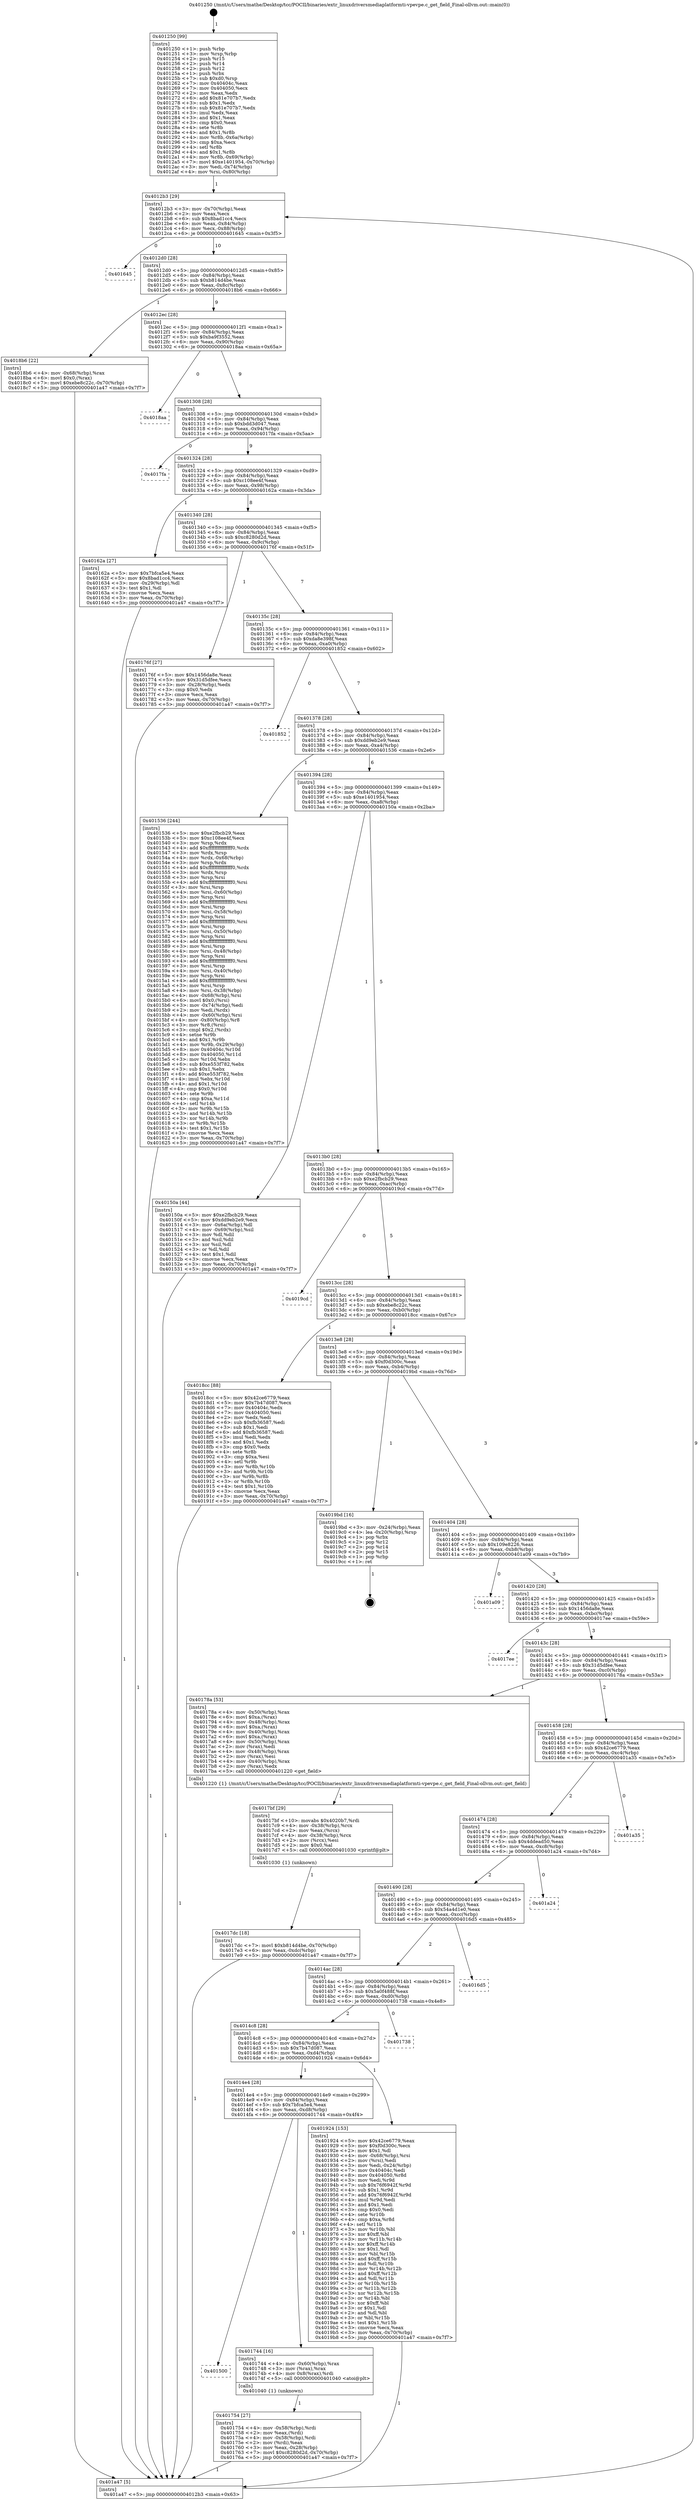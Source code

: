 digraph "0x401250" {
  label = "0x401250 (/mnt/c/Users/mathe/Desktop/tcc/POCII/binaries/extr_linuxdriversmediaplatformti-vpevpe.c_get_field_Final-ollvm.out::main(0))"
  labelloc = "t"
  node[shape=record]

  Entry [label="",width=0.3,height=0.3,shape=circle,fillcolor=black,style=filled]
  "0x4012b3" [label="{
     0x4012b3 [29]\l
     | [instrs]\l
     &nbsp;&nbsp;0x4012b3 \<+3\>: mov -0x70(%rbp),%eax\l
     &nbsp;&nbsp;0x4012b6 \<+2\>: mov %eax,%ecx\l
     &nbsp;&nbsp;0x4012b8 \<+6\>: sub $0x8bad1cc4,%ecx\l
     &nbsp;&nbsp;0x4012be \<+6\>: mov %eax,-0x84(%rbp)\l
     &nbsp;&nbsp;0x4012c4 \<+6\>: mov %ecx,-0x88(%rbp)\l
     &nbsp;&nbsp;0x4012ca \<+6\>: je 0000000000401645 \<main+0x3f5\>\l
  }"]
  "0x401645" [label="{
     0x401645\l
  }", style=dashed]
  "0x4012d0" [label="{
     0x4012d0 [28]\l
     | [instrs]\l
     &nbsp;&nbsp;0x4012d0 \<+5\>: jmp 00000000004012d5 \<main+0x85\>\l
     &nbsp;&nbsp;0x4012d5 \<+6\>: mov -0x84(%rbp),%eax\l
     &nbsp;&nbsp;0x4012db \<+5\>: sub $0xb814d4be,%eax\l
     &nbsp;&nbsp;0x4012e0 \<+6\>: mov %eax,-0x8c(%rbp)\l
     &nbsp;&nbsp;0x4012e6 \<+6\>: je 00000000004018b6 \<main+0x666\>\l
  }"]
  Exit [label="",width=0.3,height=0.3,shape=circle,fillcolor=black,style=filled,peripheries=2]
  "0x4018b6" [label="{
     0x4018b6 [22]\l
     | [instrs]\l
     &nbsp;&nbsp;0x4018b6 \<+4\>: mov -0x68(%rbp),%rax\l
     &nbsp;&nbsp;0x4018ba \<+6\>: movl $0x0,(%rax)\l
     &nbsp;&nbsp;0x4018c0 \<+7\>: movl $0xebe8c22c,-0x70(%rbp)\l
     &nbsp;&nbsp;0x4018c7 \<+5\>: jmp 0000000000401a47 \<main+0x7f7\>\l
  }"]
  "0x4012ec" [label="{
     0x4012ec [28]\l
     | [instrs]\l
     &nbsp;&nbsp;0x4012ec \<+5\>: jmp 00000000004012f1 \<main+0xa1\>\l
     &nbsp;&nbsp;0x4012f1 \<+6\>: mov -0x84(%rbp),%eax\l
     &nbsp;&nbsp;0x4012f7 \<+5\>: sub $0xba9f3552,%eax\l
     &nbsp;&nbsp;0x4012fc \<+6\>: mov %eax,-0x90(%rbp)\l
     &nbsp;&nbsp;0x401302 \<+6\>: je 00000000004018aa \<main+0x65a\>\l
  }"]
  "0x4017dc" [label="{
     0x4017dc [18]\l
     | [instrs]\l
     &nbsp;&nbsp;0x4017dc \<+7\>: movl $0xb814d4be,-0x70(%rbp)\l
     &nbsp;&nbsp;0x4017e3 \<+6\>: mov %eax,-0xdc(%rbp)\l
     &nbsp;&nbsp;0x4017e9 \<+5\>: jmp 0000000000401a47 \<main+0x7f7\>\l
  }"]
  "0x4018aa" [label="{
     0x4018aa\l
  }", style=dashed]
  "0x401308" [label="{
     0x401308 [28]\l
     | [instrs]\l
     &nbsp;&nbsp;0x401308 \<+5\>: jmp 000000000040130d \<main+0xbd\>\l
     &nbsp;&nbsp;0x40130d \<+6\>: mov -0x84(%rbp),%eax\l
     &nbsp;&nbsp;0x401313 \<+5\>: sub $0xbdd3d047,%eax\l
     &nbsp;&nbsp;0x401318 \<+6\>: mov %eax,-0x94(%rbp)\l
     &nbsp;&nbsp;0x40131e \<+6\>: je 00000000004017fa \<main+0x5aa\>\l
  }"]
  "0x4017bf" [label="{
     0x4017bf [29]\l
     | [instrs]\l
     &nbsp;&nbsp;0x4017bf \<+10\>: movabs $0x4020b7,%rdi\l
     &nbsp;&nbsp;0x4017c9 \<+4\>: mov -0x38(%rbp),%rcx\l
     &nbsp;&nbsp;0x4017cd \<+2\>: mov %eax,(%rcx)\l
     &nbsp;&nbsp;0x4017cf \<+4\>: mov -0x38(%rbp),%rcx\l
     &nbsp;&nbsp;0x4017d3 \<+2\>: mov (%rcx),%esi\l
     &nbsp;&nbsp;0x4017d5 \<+2\>: mov $0x0,%al\l
     &nbsp;&nbsp;0x4017d7 \<+5\>: call 0000000000401030 \<printf@plt\>\l
     | [calls]\l
     &nbsp;&nbsp;0x401030 \{1\} (unknown)\l
  }"]
  "0x4017fa" [label="{
     0x4017fa\l
  }", style=dashed]
  "0x401324" [label="{
     0x401324 [28]\l
     | [instrs]\l
     &nbsp;&nbsp;0x401324 \<+5\>: jmp 0000000000401329 \<main+0xd9\>\l
     &nbsp;&nbsp;0x401329 \<+6\>: mov -0x84(%rbp),%eax\l
     &nbsp;&nbsp;0x40132f \<+5\>: sub $0xc108ee4f,%eax\l
     &nbsp;&nbsp;0x401334 \<+6\>: mov %eax,-0x98(%rbp)\l
     &nbsp;&nbsp;0x40133a \<+6\>: je 000000000040162a \<main+0x3da\>\l
  }"]
  "0x401754" [label="{
     0x401754 [27]\l
     | [instrs]\l
     &nbsp;&nbsp;0x401754 \<+4\>: mov -0x58(%rbp),%rdi\l
     &nbsp;&nbsp;0x401758 \<+2\>: mov %eax,(%rdi)\l
     &nbsp;&nbsp;0x40175a \<+4\>: mov -0x58(%rbp),%rdi\l
     &nbsp;&nbsp;0x40175e \<+2\>: mov (%rdi),%eax\l
     &nbsp;&nbsp;0x401760 \<+3\>: mov %eax,-0x28(%rbp)\l
     &nbsp;&nbsp;0x401763 \<+7\>: movl $0xc8280d2d,-0x70(%rbp)\l
     &nbsp;&nbsp;0x40176a \<+5\>: jmp 0000000000401a47 \<main+0x7f7\>\l
  }"]
  "0x40162a" [label="{
     0x40162a [27]\l
     | [instrs]\l
     &nbsp;&nbsp;0x40162a \<+5\>: mov $0x7bfca5e4,%eax\l
     &nbsp;&nbsp;0x40162f \<+5\>: mov $0x8bad1cc4,%ecx\l
     &nbsp;&nbsp;0x401634 \<+3\>: mov -0x29(%rbp),%dl\l
     &nbsp;&nbsp;0x401637 \<+3\>: test $0x1,%dl\l
     &nbsp;&nbsp;0x40163a \<+3\>: cmovne %ecx,%eax\l
     &nbsp;&nbsp;0x40163d \<+3\>: mov %eax,-0x70(%rbp)\l
     &nbsp;&nbsp;0x401640 \<+5\>: jmp 0000000000401a47 \<main+0x7f7\>\l
  }"]
  "0x401340" [label="{
     0x401340 [28]\l
     | [instrs]\l
     &nbsp;&nbsp;0x401340 \<+5\>: jmp 0000000000401345 \<main+0xf5\>\l
     &nbsp;&nbsp;0x401345 \<+6\>: mov -0x84(%rbp),%eax\l
     &nbsp;&nbsp;0x40134b \<+5\>: sub $0xc8280d2d,%eax\l
     &nbsp;&nbsp;0x401350 \<+6\>: mov %eax,-0x9c(%rbp)\l
     &nbsp;&nbsp;0x401356 \<+6\>: je 000000000040176f \<main+0x51f\>\l
  }"]
  "0x401500" [label="{
     0x401500\l
  }", style=dashed]
  "0x40176f" [label="{
     0x40176f [27]\l
     | [instrs]\l
     &nbsp;&nbsp;0x40176f \<+5\>: mov $0x1456da8e,%eax\l
     &nbsp;&nbsp;0x401774 \<+5\>: mov $0x31d5dfee,%ecx\l
     &nbsp;&nbsp;0x401779 \<+3\>: mov -0x28(%rbp),%edx\l
     &nbsp;&nbsp;0x40177c \<+3\>: cmp $0x0,%edx\l
     &nbsp;&nbsp;0x40177f \<+3\>: cmove %ecx,%eax\l
     &nbsp;&nbsp;0x401782 \<+3\>: mov %eax,-0x70(%rbp)\l
     &nbsp;&nbsp;0x401785 \<+5\>: jmp 0000000000401a47 \<main+0x7f7\>\l
  }"]
  "0x40135c" [label="{
     0x40135c [28]\l
     | [instrs]\l
     &nbsp;&nbsp;0x40135c \<+5\>: jmp 0000000000401361 \<main+0x111\>\l
     &nbsp;&nbsp;0x401361 \<+6\>: mov -0x84(%rbp),%eax\l
     &nbsp;&nbsp;0x401367 \<+5\>: sub $0xda8e398f,%eax\l
     &nbsp;&nbsp;0x40136c \<+6\>: mov %eax,-0xa0(%rbp)\l
     &nbsp;&nbsp;0x401372 \<+6\>: je 0000000000401852 \<main+0x602\>\l
  }"]
  "0x401744" [label="{
     0x401744 [16]\l
     | [instrs]\l
     &nbsp;&nbsp;0x401744 \<+4\>: mov -0x60(%rbp),%rax\l
     &nbsp;&nbsp;0x401748 \<+3\>: mov (%rax),%rax\l
     &nbsp;&nbsp;0x40174b \<+4\>: mov 0x8(%rax),%rdi\l
     &nbsp;&nbsp;0x40174f \<+5\>: call 0000000000401040 \<atoi@plt\>\l
     | [calls]\l
     &nbsp;&nbsp;0x401040 \{1\} (unknown)\l
  }"]
  "0x401852" [label="{
     0x401852\l
  }", style=dashed]
  "0x401378" [label="{
     0x401378 [28]\l
     | [instrs]\l
     &nbsp;&nbsp;0x401378 \<+5\>: jmp 000000000040137d \<main+0x12d\>\l
     &nbsp;&nbsp;0x40137d \<+6\>: mov -0x84(%rbp),%eax\l
     &nbsp;&nbsp;0x401383 \<+5\>: sub $0xdd9eb2e9,%eax\l
     &nbsp;&nbsp;0x401388 \<+6\>: mov %eax,-0xa4(%rbp)\l
     &nbsp;&nbsp;0x40138e \<+6\>: je 0000000000401536 \<main+0x2e6\>\l
  }"]
  "0x4014e4" [label="{
     0x4014e4 [28]\l
     | [instrs]\l
     &nbsp;&nbsp;0x4014e4 \<+5\>: jmp 00000000004014e9 \<main+0x299\>\l
     &nbsp;&nbsp;0x4014e9 \<+6\>: mov -0x84(%rbp),%eax\l
     &nbsp;&nbsp;0x4014ef \<+5\>: sub $0x7bfca5e4,%eax\l
     &nbsp;&nbsp;0x4014f4 \<+6\>: mov %eax,-0xd8(%rbp)\l
     &nbsp;&nbsp;0x4014fa \<+6\>: je 0000000000401744 \<main+0x4f4\>\l
  }"]
  "0x401536" [label="{
     0x401536 [244]\l
     | [instrs]\l
     &nbsp;&nbsp;0x401536 \<+5\>: mov $0xe2fbcb29,%eax\l
     &nbsp;&nbsp;0x40153b \<+5\>: mov $0xc108ee4f,%ecx\l
     &nbsp;&nbsp;0x401540 \<+3\>: mov %rsp,%rdx\l
     &nbsp;&nbsp;0x401543 \<+4\>: add $0xfffffffffffffff0,%rdx\l
     &nbsp;&nbsp;0x401547 \<+3\>: mov %rdx,%rsp\l
     &nbsp;&nbsp;0x40154a \<+4\>: mov %rdx,-0x68(%rbp)\l
     &nbsp;&nbsp;0x40154e \<+3\>: mov %rsp,%rdx\l
     &nbsp;&nbsp;0x401551 \<+4\>: add $0xfffffffffffffff0,%rdx\l
     &nbsp;&nbsp;0x401555 \<+3\>: mov %rdx,%rsp\l
     &nbsp;&nbsp;0x401558 \<+3\>: mov %rsp,%rsi\l
     &nbsp;&nbsp;0x40155b \<+4\>: add $0xfffffffffffffff0,%rsi\l
     &nbsp;&nbsp;0x40155f \<+3\>: mov %rsi,%rsp\l
     &nbsp;&nbsp;0x401562 \<+4\>: mov %rsi,-0x60(%rbp)\l
     &nbsp;&nbsp;0x401566 \<+3\>: mov %rsp,%rsi\l
     &nbsp;&nbsp;0x401569 \<+4\>: add $0xfffffffffffffff0,%rsi\l
     &nbsp;&nbsp;0x40156d \<+3\>: mov %rsi,%rsp\l
     &nbsp;&nbsp;0x401570 \<+4\>: mov %rsi,-0x58(%rbp)\l
     &nbsp;&nbsp;0x401574 \<+3\>: mov %rsp,%rsi\l
     &nbsp;&nbsp;0x401577 \<+4\>: add $0xfffffffffffffff0,%rsi\l
     &nbsp;&nbsp;0x40157b \<+3\>: mov %rsi,%rsp\l
     &nbsp;&nbsp;0x40157e \<+4\>: mov %rsi,-0x50(%rbp)\l
     &nbsp;&nbsp;0x401582 \<+3\>: mov %rsp,%rsi\l
     &nbsp;&nbsp;0x401585 \<+4\>: add $0xfffffffffffffff0,%rsi\l
     &nbsp;&nbsp;0x401589 \<+3\>: mov %rsi,%rsp\l
     &nbsp;&nbsp;0x40158c \<+4\>: mov %rsi,-0x48(%rbp)\l
     &nbsp;&nbsp;0x401590 \<+3\>: mov %rsp,%rsi\l
     &nbsp;&nbsp;0x401593 \<+4\>: add $0xfffffffffffffff0,%rsi\l
     &nbsp;&nbsp;0x401597 \<+3\>: mov %rsi,%rsp\l
     &nbsp;&nbsp;0x40159a \<+4\>: mov %rsi,-0x40(%rbp)\l
     &nbsp;&nbsp;0x40159e \<+3\>: mov %rsp,%rsi\l
     &nbsp;&nbsp;0x4015a1 \<+4\>: add $0xfffffffffffffff0,%rsi\l
     &nbsp;&nbsp;0x4015a5 \<+3\>: mov %rsi,%rsp\l
     &nbsp;&nbsp;0x4015a8 \<+4\>: mov %rsi,-0x38(%rbp)\l
     &nbsp;&nbsp;0x4015ac \<+4\>: mov -0x68(%rbp),%rsi\l
     &nbsp;&nbsp;0x4015b0 \<+6\>: movl $0x0,(%rsi)\l
     &nbsp;&nbsp;0x4015b6 \<+3\>: mov -0x74(%rbp),%edi\l
     &nbsp;&nbsp;0x4015b9 \<+2\>: mov %edi,(%rdx)\l
     &nbsp;&nbsp;0x4015bb \<+4\>: mov -0x60(%rbp),%rsi\l
     &nbsp;&nbsp;0x4015bf \<+4\>: mov -0x80(%rbp),%r8\l
     &nbsp;&nbsp;0x4015c3 \<+3\>: mov %r8,(%rsi)\l
     &nbsp;&nbsp;0x4015c6 \<+3\>: cmpl $0x2,(%rdx)\l
     &nbsp;&nbsp;0x4015c9 \<+4\>: setne %r9b\l
     &nbsp;&nbsp;0x4015cd \<+4\>: and $0x1,%r9b\l
     &nbsp;&nbsp;0x4015d1 \<+4\>: mov %r9b,-0x29(%rbp)\l
     &nbsp;&nbsp;0x4015d5 \<+8\>: mov 0x40404c,%r10d\l
     &nbsp;&nbsp;0x4015dd \<+8\>: mov 0x404050,%r11d\l
     &nbsp;&nbsp;0x4015e5 \<+3\>: mov %r10d,%ebx\l
     &nbsp;&nbsp;0x4015e8 \<+6\>: sub $0xe553f782,%ebx\l
     &nbsp;&nbsp;0x4015ee \<+3\>: sub $0x1,%ebx\l
     &nbsp;&nbsp;0x4015f1 \<+6\>: add $0xe553f782,%ebx\l
     &nbsp;&nbsp;0x4015f7 \<+4\>: imul %ebx,%r10d\l
     &nbsp;&nbsp;0x4015fb \<+4\>: and $0x1,%r10d\l
     &nbsp;&nbsp;0x4015ff \<+4\>: cmp $0x0,%r10d\l
     &nbsp;&nbsp;0x401603 \<+4\>: sete %r9b\l
     &nbsp;&nbsp;0x401607 \<+4\>: cmp $0xa,%r11d\l
     &nbsp;&nbsp;0x40160b \<+4\>: setl %r14b\l
     &nbsp;&nbsp;0x40160f \<+3\>: mov %r9b,%r15b\l
     &nbsp;&nbsp;0x401612 \<+3\>: and %r14b,%r15b\l
     &nbsp;&nbsp;0x401615 \<+3\>: xor %r14b,%r9b\l
     &nbsp;&nbsp;0x401618 \<+3\>: or %r9b,%r15b\l
     &nbsp;&nbsp;0x40161b \<+4\>: test $0x1,%r15b\l
     &nbsp;&nbsp;0x40161f \<+3\>: cmovne %ecx,%eax\l
     &nbsp;&nbsp;0x401622 \<+3\>: mov %eax,-0x70(%rbp)\l
     &nbsp;&nbsp;0x401625 \<+5\>: jmp 0000000000401a47 \<main+0x7f7\>\l
  }"]
  "0x401394" [label="{
     0x401394 [28]\l
     | [instrs]\l
     &nbsp;&nbsp;0x401394 \<+5\>: jmp 0000000000401399 \<main+0x149\>\l
     &nbsp;&nbsp;0x401399 \<+6\>: mov -0x84(%rbp),%eax\l
     &nbsp;&nbsp;0x40139f \<+5\>: sub $0xe1401954,%eax\l
     &nbsp;&nbsp;0x4013a4 \<+6\>: mov %eax,-0xa8(%rbp)\l
     &nbsp;&nbsp;0x4013aa \<+6\>: je 000000000040150a \<main+0x2ba\>\l
  }"]
  "0x401924" [label="{
     0x401924 [153]\l
     | [instrs]\l
     &nbsp;&nbsp;0x401924 \<+5\>: mov $0x42ce6779,%eax\l
     &nbsp;&nbsp;0x401929 \<+5\>: mov $0xf0d300c,%ecx\l
     &nbsp;&nbsp;0x40192e \<+2\>: mov $0x1,%dl\l
     &nbsp;&nbsp;0x401930 \<+4\>: mov -0x68(%rbp),%rsi\l
     &nbsp;&nbsp;0x401934 \<+2\>: mov (%rsi),%edi\l
     &nbsp;&nbsp;0x401936 \<+3\>: mov %edi,-0x24(%rbp)\l
     &nbsp;&nbsp;0x401939 \<+7\>: mov 0x40404c,%edi\l
     &nbsp;&nbsp;0x401940 \<+8\>: mov 0x404050,%r8d\l
     &nbsp;&nbsp;0x401948 \<+3\>: mov %edi,%r9d\l
     &nbsp;&nbsp;0x40194b \<+7\>: sub $0x76f6942f,%r9d\l
     &nbsp;&nbsp;0x401952 \<+4\>: sub $0x1,%r9d\l
     &nbsp;&nbsp;0x401956 \<+7\>: add $0x76f6942f,%r9d\l
     &nbsp;&nbsp;0x40195d \<+4\>: imul %r9d,%edi\l
     &nbsp;&nbsp;0x401961 \<+3\>: and $0x1,%edi\l
     &nbsp;&nbsp;0x401964 \<+3\>: cmp $0x0,%edi\l
     &nbsp;&nbsp;0x401967 \<+4\>: sete %r10b\l
     &nbsp;&nbsp;0x40196b \<+4\>: cmp $0xa,%r8d\l
     &nbsp;&nbsp;0x40196f \<+4\>: setl %r11b\l
     &nbsp;&nbsp;0x401973 \<+3\>: mov %r10b,%bl\l
     &nbsp;&nbsp;0x401976 \<+3\>: xor $0xff,%bl\l
     &nbsp;&nbsp;0x401979 \<+3\>: mov %r11b,%r14b\l
     &nbsp;&nbsp;0x40197c \<+4\>: xor $0xff,%r14b\l
     &nbsp;&nbsp;0x401980 \<+3\>: xor $0x1,%dl\l
     &nbsp;&nbsp;0x401983 \<+3\>: mov %bl,%r15b\l
     &nbsp;&nbsp;0x401986 \<+4\>: and $0xff,%r15b\l
     &nbsp;&nbsp;0x40198a \<+3\>: and %dl,%r10b\l
     &nbsp;&nbsp;0x40198d \<+3\>: mov %r14b,%r12b\l
     &nbsp;&nbsp;0x401990 \<+4\>: and $0xff,%r12b\l
     &nbsp;&nbsp;0x401994 \<+3\>: and %dl,%r11b\l
     &nbsp;&nbsp;0x401997 \<+3\>: or %r10b,%r15b\l
     &nbsp;&nbsp;0x40199a \<+3\>: or %r11b,%r12b\l
     &nbsp;&nbsp;0x40199d \<+3\>: xor %r12b,%r15b\l
     &nbsp;&nbsp;0x4019a0 \<+3\>: or %r14b,%bl\l
     &nbsp;&nbsp;0x4019a3 \<+3\>: xor $0xff,%bl\l
     &nbsp;&nbsp;0x4019a6 \<+3\>: or $0x1,%dl\l
     &nbsp;&nbsp;0x4019a9 \<+2\>: and %dl,%bl\l
     &nbsp;&nbsp;0x4019ab \<+3\>: or %bl,%r15b\l
     &nbsp;&nbsp;0x4019ae \<+4\>: test $0x1,%r15b\l
     &nbsp;&nbsp;0x4019b2 \<+3\>: cmovne %ecx,%eax\l
     &nbsp;&nbsp;0x4019b5 \<+3\>: mov %eax,-0x70(%rbp)\l
     &nbsp;&nbsp;0x4019b8 \<+5\>: jmp 0000000000401a47 \<main+0x7f7\>\l
  }"]
  "0x40150a" [label="{
     0x40150a [44]\l
     | [instrs]\l
     &nbsp;&nbsp;0x40150a \<+5\>: mov $0xe2fbcb29,%eax\l
     &nbsp;&nbsp;0x40150f \<+5\>: mov $0xdd9eb2e9,%ecx\l
     &nbsp;&nbsp;0x401514 \<+3\>: mov -0x6a(%rbp),%dl\l
     &nbsp;&nbsp;0x401517 \<+4\>: mov -0x69(%rbp),%sil\l
     &nbsp;&nbsp;0x40151b \<+3\>: mov %dl,%dil\l
     &nbsp;&nbsp;0x40151e \<+3\>: and %sil,%dil\l
     &nbsp;&nbsp;0x401521 \<+3\>: xor %sil,%dl\l
     &nbsp;&nbsp;0x401524 \<+3\>: or %dl,%dil\l
     &nbsp;&nbsp;0x401527 \<+4\>: test $0x1,%dil\l
     &nbsp;&nbsp;0x40152b \<+3\>: cmovne %ecx,%eax\l
     &nbsp;&nbsp;0x40152e \<+3\>: mov %eax,-0x70(%rbp)\l
     &nbsp;&nbsp;0x401531 \<+5\>: jmp 0000000000401a47 \<main+0x7f7\>\l
  }"]
  "0x4013b0" [label="{
     0x4013b0 [28]\l
     | [instrs]\l
     &nbsp;&nbsp;0x4013b0 \<+5\>: jmp 00000000004013b5 \<main+0x165\>\l
     &nbsp;&nbsp;0x4013b5 \<+6\>: mov -0x84(%rbp),%eax\l
     &nbsp;&nbsp;0x4013bb \<+5\>: sub $0xe2fbcb29,%eax\l
     &nbsp;&nbsp;0x4013c0 \<+6\>: mov %eax,-0xac(%rbp)\l
     &nbsp;&nbsp;0x4013c6 \<+6\>: je 00000000004019cd \<main+0x77d\>\l
  }"]
  "0x401a47" [label="{
     0x401a47 [5]\l
     | [instrs]\l
     &nbsp;&nbsp;0x401a47 \<+5\>: jmp 00000000004012b3 \<main+0x63\>\l
  }"]
  "0x401250" [label="{
     0x401250 [99]\l
     | [instrs]\l
     &nbsp;&nbsp;0x401250 \<+1\>: push %rbp\l
     &nbsp;&nbsp;0x401251 \<+3\>: mov %rsp,%rbp\l
     &nbsp;&nbsp;0x401254 \<+2\>: push %r15\l
     &nbsp;&nbsp;0x401256 \<+2\>: push %r14\l
     &nbsp;&nbsp;0x401258 \<+2\>: push %r12\l
     &nbsp;&nbsp;0x40125a \<+1\>: push %rbx\l
     &nbsp;&nbsp;0x40125b \<+7\>: sub $0xd0,%rsp\l
     &nbsp;&nbsp;0x401262 \<+7\>: mov 0x40404c,%eax\l
     &nbsp;&nbsp;0x401269 \<+7\>: mov 0x404050,%ecx\l
     &nbsp;&nbsp;0x401270 \<+2\>: mov %eax,%edx\l
     &nbsp;&nbsp;0x401272 \<+6\>: add $0x81e707b7,%edx\l
     &nbsp;&nbsp;0x401278 \<+3\>: sub $0x1,%edx\l
     &nbsp;&nbsp;0x40127b \<+6\>: sub $0x81e707b7,%edx\l
     &nbsp;&nbsp;0x401281 \<+3\>: imul %edx,%eax\l
     &nbsp;&nbsp;0x401284 \<+3\>: and $0x1,%eax\l
     &nbsp;&nbsp;0x401287 \<+3\>: cmp $0x0,%eax\l
     &nbsp;&nbsp;0x40128a \<+4\>: sete %r8b\l
     &nbsp;&nbsp;0x40128e \<+4\>: and $0x1,%r8b\l
     &nbsp;&nbsp;0x401292 \<+4\>: mov %r8b,-0x6a(%rbp)\l
     &nbsp;&nbsp;0x401296 \<+3\>: cmp $0xa,%ecx\l
     &nbsp;&nbsp;0x401299 \<+4\>: setl %r8b\l
     &nbsp;&nbsp;0x40129d \<+4\>: and $0x1,%r8b\l
     &nbsp;&nbsp;0x4012a1 \<+4\>: mov %r8b,-0x69(%rbp)\l
     &nbsp;&nbsp;0x4012a5 \<+7\>: movl $0xe1401954,-0x70(%rbp)\l
     &nbsp;&nbsp;0x4012ac \<+3\>: mov %edi,-0x74(%rbp)\l
     &nbsp;&nbsp;0x4012af \<+4\>: mov %rsi,-0x80(%rbp)\l
  }"]
  "0x4014c8" [label="{
     0x4014c8 [28]\l
     | [instrs]\l
     &nbsp;&nbsp;0x4014c8 \<+5\>: jmp 00000000004014cd \<main+0x27d\>\l
     &nbsp;&nbsp;0x4014cd \<+6\>: mov -0x84(%rbp),%eax\l
     &nbsp;&nbsp;0x4014d3 \<+5\>: sub $0x7b47d087,%eax\l
     &nbsp;&nbsp;0x4014d8 \<+6\>: mov %eax,-0xd4(%rbp)\l
     &nbsp;&nbsp;0x4014de \<+6\>: je 0000000000401924 \<main+0x6d4\>\l
  }"]
  "0x401738" [label="{
     0x401738\l
  }", style=dashed]
  "0x4019cd" [label="{
     0x4019cd\l
  }", style=dashed]
  "0x4013cc" [label="{
     0x4013cc [28]\l
     | [instrs]\l
     &nbsp;&nbsp;0x4013cc \<+5\>: jmp 00000000004013d1 \<main+0x181\>\l
     &nbsp;&nbsp;0x4013d1 \<+6\>: mov -0x84(%rbp),%eax\l
     &nbsp;&nbsp;0x4013d7 \<+5\>: sub $0xebe8c22c,%eax\l
     &nbsp;&nbsp;0x4013dc \<+6\>: mov %eax,-0xb0(%rbp)\l
     &nbsp;&nbsp;0x4013e2 \<+6\>: je 00000000004018cc \<main+0x67c\>\l
  }"]
  "0x4014ac" [label="{
     0x4014ac [28]\l
     | [instrs]\l
     &nbsp;&nbsp;0x4014ac \<+5\>: jmp 00000000004014b1 \<main+0x261\>\l
     &nbsp;&nbsp;0x4014b1 \<+6\>: mov -0x84(%rbp),%eax\l
     &nbsp;&nbsp;0x4014b7 \<+5\>: sub $0x5a0f488f,%eax\l
     &nbsp;&nbsp;0x4014bc \<+6\>: mov %eax,-0xd0(%rbp)\l
     &nbsp;&nbsp;0x4014c2 \<+6\>: je 0000000000401738 \<main+0x4e8\>\l
  }"]
  "0x4018cc" [label="{
     0x4018cc [88]\l
     | [instrs]\l
     &nbsp;&nbsp;0x4018cc \<+5\>: mov $0x42ce6779,%eax\l
     &nbsp;&nbsp;0x4018d1 \<+5\>: mov $0x7b47d087,%ecx\l
     &nbsp;&nbsp;0x4018d6 \<+7\>: mov 0x40404c,%edx\l
     &nbsp;&nbsp;0x4018dd \<+7\>: mov 0x404050,%esi\l
     &nbsp;&nbsp;0x4018e4 \<+2\>: mov %edx,%edi\l
     &nbsp;&nbsp;0x4018e6 \<+6\>: sub $0xfb36587,%edi\l
     &nbsp;&nbsp;0x4018ec \<+3\>: sub $0x1,%edi\l
     &nbsp;&nbsp;0x4018ef \<+6\>: add $0xfb36587,%edi\l
     &nbsp;&nbsp;0x4018f5 \<+3\>: imul %edi,%edx\l
     &nbsp;&nbsp;0x4018f8 \<+3\>: and $0x1,%edx\l
     &nbsp;&nbsp;0x4018fb \<+3\>: cmp $0x0,%edx\l
     &nbsp;&nbsp;0x4018fe \<+4\>: sete %r8b\l
     &nbsp;&nbsp;0x401902 \<+3\>: cmp $0xa,%esi\l
     &nbsp;&nbsp;0x401905 \<+4\>: setl %r9b\l
     &nbsp;&nbsp;0x401909 \<+3\>: mov %r8b,%r10b\l
     &nbsp;&nbsp;0x40190c \<+3\>: and %r9b,%r10b\l
     &nbsp;&nbsp;0x40190f \<+3\>: xor %r9b,%r8b\l
     &nbsp;&nbsp;0x401912 \<+3\>: or %r8b,%r10b\l
     &nbsp;&nbsp;0x401915 \<+4\>: test $0x1,%r10b\l
     &nbsp;&nbsp;0x401919 \<+3\>: cmovne %ecx,%eax\l
     &nbsp;&nbsp;0x40191c \<+3\>: mov %eax,-0x70(%rbp)\l
     &nbsp;&nbsp;0x40191f \<+5\>: jmp 0000000000401a47 \<main+0x7f7\>\l
  }"]
  "0x4013e8" [label="{
     0x4013e8 [28]\l
     | [instrs]\l
     &nbsp;&nbsp;0x4013e8 \<+5\>: jmp 00000000004013ed \<main+0x19d\>\l
     &nbsp;&nbsp;0x4013ed \<+6\>: mov -0x84(%rbp),%eax\l
     &nbsp;&nbsp;0x4013f3 \<+5\>: sub $0xf0d300c,%eax\l
     &nbsp;&nbsp;0x4013f8 \<+6\>: mov %eax,-0xb4(%rbp)\l
     &nbsp;&nbsp;0x4013fe \<+6\>: je 00000000004019bd \<main+0x76d\>\l
  }"]
  "0x4016d5" [label="{
     0x4016d5\l
  }", style=dashed]
  "0x4019bd" [label="{
     0x4019bd [16]\l
     | [instrs]\l
     &nbsp;&nbsp;0x4019bd \<+3\>: mov -0x24(%rbp),%eax\l
     &nbsp;&nbsp;0x4019c0 \<+4\>: lea -0x20(%rbp),%rsp\l
     &nbsp;&nbsp;0x4019c4 \<+1\>: pop %rbx\l
     &nbsp;&nbsp;0x4019c5 \<+2\>: pop %r12\l
     &nbsp;&nbsp;0x4019c7 \<+2\>: pop %r14\l
     &nbsp;&nbsp;0x4019c9 \<+2\>: pop %r15\l
     &nbsp;&nbsp;0x4019cb \<+1\>: pop %rbp\l
     &nbsp;&nbsp;0x4019cc \<+1\>: ret\l
  }"]
  "0x401404" [label="{
     0x401404 [28]\l
     | [instrs]\l
     &nbsp;&nbsp;0x401404 \<+5\>: jmp 0000000000401409 \<main+0x1b9\>\l
     &nbsp;&nbsp;0x401409 \<+6\>: mov -0x84(%rbp),%eax\l
     &nbsp;&nbsp;0x40140f \<+5\>: sub $0x109e8226,%eax\l
     &nbsp;&nbsp;0x401414 \<+6\>: mov %eax,-0xb8(%rbp)\l
     &nbsp;&nbsp;0x40141a \<+6\>: je 0000000000401a09 \<main+0x7b9\>\l
  }"]
  "0x401490" [label="{
     0x401490 [28]\l
     | [instrs]\l
     &nbsp;&nbsp;0x401490 \<+5\>: jmp 0000000000401495 \<main+0x245\>\l
     &nbsp;&nbsp;0x401495 \<+6\>: mov -0x84(%rbp),%eax\l
     &nbsp;&nbsp;0x40149b \<+5\>: sub $0x54a4d1e0,%eax\l
     &nbsp;&nbsp;0x4014a0 \<+6\>: mov %eax,-0xcc(%rbp)\l
     &nbsp;&nbsp;0x4014a6 \<+6\>: je 00000000004016d5 \<main+0x485\>\l
  }"]
  "0x401a09" [label="{
     0x401a09\l
  }", style=dashed]
  "0x401420" [label="{
     0x401420 [28]\l
     | [instrs]\l
     &nbsp;&nbsp;0x401420 \<+5\>: jmp 0000000000401425 \<main+0x1d5\>\l
     &nbsp;&nbsp;0x401425 \<+6\>: mov -0x84(%rbp),%eax\l
     &nbsp;&nbsp;0x40142b \<+5\>: sub $0x1456da8e,%eax\l
     &nbsp;&nbsp;0x401430 \<+6\>: mov %eax,-0xbc(%rbp)\l
     &nbsp;&nbsp;0x401436 \<+6\>: je 00000000004017ee \<main+0x59e\>\l
  }"]
  "0x401a24" [label="{
     0x401a24\l
  }", style=dashed]
  "0x4017ee" [label="{
     0x4017ee\l
  }", style=dashed]
  "0x40143c" [label="{
     0x40143c [28]\l
     | [instrs]\l
     &nbsp;&nbsp;0x40143c \<+5\>: jmp 0000000000401441 \<main+0x1f1\>\l
     &nbsp;&nbsp;0x401441 \<+6\>: mov -0x84(%rbp),%eax\l
     &nbsp;&nbsp;0x401447 \<+5\>: sub $0x31d5dfee,%eax\l
     &nbsp;&nbsp;0x40144c \<+6\>: mov %eax,-0xc0(%rbp)\l
     &nbsp;&nbsp;0x401452 \<+6\>: je 000000000040178a \<main+0x53a\>\l
  }"]
  "0x401474" [label="{
     0x401474 [28]\l
     | [instrs]\l
     &nbsp;&nbsp;0x401474 \<+5\>: jmp 0000000000401479 \<main+0x229\>\l
     &nbsp;&nbsp;0x401479 \<+6\>: mov -0x84(%rbp),%eax\l
     &nbsp;&nbsp;0x40147f \<+5\>: sub $0x4ddead50,%eax\l
     &nbsp;&nbsp;0x401484 \<+6\>: mov %eax,-0xc8(%rbp)\l
     &nbsp;&nbsp;0x40148a \<+6\>: je 0000000000401a24 \<main+0x7d4\>\l
  }"]
  "0x40178a" [label="{
     0x40178a [53]\l
     | [instrs]\l
     &nbsp;&nbsp;0x40178a \<+4\>: mov -0x50(%rbp),%rax\l
     &nbsp;&nbsp;0x40178e \<+6\>: movl $0xa,(%rax)\l
     &nbsp;&nbsp;0x401794 \<+4\>: mov -0x48(%rbp),%rax\l
     &nbsp;&nbsp;0x401798 \<+6\>: movl $0xa,(%rax)\l
     &nbsp;&nbsp;0x40179e \<+4\>: mov -0x40(%rbp),%rax\l
     &nbsp;&nbsp;0x4017a2 \<+6\>: movl $0xa,(%rax)\l
     &nbsp;&nbsp;0x4017a8 \<+4\>: mov -0x50(%rbp),%rax\l
     &nbsp;&nbsp;0x4017ac \<+2\>: mov (%rax),%edi\l
     &nbsp;&nbsp;0x4017ae \<+4\>: mov -0x48(%rbp),%rax\l
     &nbsp;&nbsp;0x4017b2 \<+2\>: mov (%rax),%esi\l
     &nbsp;&nbsp;0x4017b4 \<+4\>: mov -0x40(%rbp),%rax\l
     &nbsp;&nbsp;0x4017b8 \<+2\>: mov (%rax),%edx\l
     &nbsp;&nbsp;0x4017ba \<+5\>: call 0000000000401220 \<get_field\>\l
     | [calls]\l
     &nbsp;&nbsp;0x401220 \{1\} (/mnt/c/Users/mathe/Desktop/tcc/POCII/binaries/extr_linuxdriversmediaplatformti-vpevpe.c_get_field_Final-ollvm.out::get_field)\l
  }"]
  "0x401458" [label="{
     0x401458 [28]\l
     | [instrs]\l
     &nbsp;&nbsp;0x401458 \<+5\>: jmp 000000000040145d \<main+0x20d\>\l
     &nbsp;&nbsp;0x40145d \<+6\>: mov -0x84(%rbp),%eax\l
     &nbsp;&nbsp;0x401463 \<+5\>: sub $0x42ce6779,%eax\l
     &nbsp;&nbsp;0x401468 \<+6\>: mov %eax,-0xc4(%rbp)\l
     &nbsp;&nbsp;0x40146e \<+6\>: je 0000000000401a35 \<main+0x7e5\>\l
  }"]
  "0x401a35" [label="{
     0x401a35\l
  }", style=dashed]
  Entry -> "0x401250" [label=" 1"]
  "0x4012b3" -> "0x401645" [label=" 0"]
  "0x4012b3" -> "0x4012d0" [label=" 10"]
  "0x4019bd" -> Exit [label=" 1"]
  "0x4012d0" -> "0x4018b6" [label=" 1"]
  "0x4012d0" -> "0x4012ec" [label=" 9"]
  "0x401924" -> "0x401a47" [label=" 1"]
  "0x4012ec" -> "0x4018aa" [label=" 0"]
  "0x4012ec" -> "0x401308" [label=" 9"]
  "0x4018cc" -> "0x401a47" [label=" 1"]
  "0x401308" -> "0x4017fa" [label=" 0"]
  "0x401308" -> "0x401324" [label=" 9"]
  "0x4018b6" -> "0x401a47" [label=" 1"]
  "0x401324" -> "0x40162a" [label=" 1"]
  "0x401324" -> "0x401340" [label=" 8"]
  "0x4017dc" -> "0x401a47" [label=" 1"]
  "0x401340" -> "0x40176f" [label=" 1"]
  "0x401340" -> "0x40135c" [label=" 7"]
  "0x4017bf" -> "0x4017dc" [label=" 1"]
  "0x40135c" -> "0x401852" [label=" 0"]
  "0x40135c" -> "0x401378" [label=" 7"]
  "0x40178a" -> "0x4017bf" [label=" 1"]
  "0x401378" -> "0x401536" [label=" 1"]
  "0x401378" -> "0x401394" [label=" 6"]
  "0x401754" -> "0x401a47" [label=" 1"]
  "0x401394" -> "0x40150a" [label=" 1"]
  "0x401394" -> "0x4013b0" [label=" 5"]
  "0x40150a" -> "0x401a47" [label=" 1"]
  "0x401250" -> "0x4012b3" [label=" 1"]
  "0x401a47" -> "0x4012b3" [label=" 9"]
  "0x401744" -> "0x401754" [label=" 1"]
  "0x401536" -> "0x401a47" [label=" 1"]
  "0x40162a" -> "0x401a47" [label=" 1"]
  "0x4014e4" -> "0x401744" [label=" 1"]
  "0x4013b0" -> "0x4019cd" [label=" 0"]
  "0x4013b0" -> "0x4013cc" [label=" 5"]
  "0x40176f" -> "0x401a47" [label=" 1"]
  "0x4013cc" -> "0x4018cc" [label=" 1"]
  "0x4013cc" -> "0x4013e8" [label=" 4"]
  "0x4014c8" -> "0x401924" [label=" 1"]
  "0x4013e8" -> "0x4019bd" [label=" 1"]
  "0x4013e8" -> "0x401404" [label=" 3"]
  "0x4014e4" -> "0x401500" [label=" 0"]
  "0x401404" -> "0x401a09" [label=" 0"]
  "0x401404" -> "0x401420" [label=" 3"]
  "0x4014ac" -> "0x401738" [label=" 0"]
  "0x401420" -> "0x4017ee" [label=" 0"]
  "0x401420" -> "0x40143c" [label=" 3"]
  "0x4014c8" -> "0x4014e4" [label=" 1"]
  "0x40143c" -> "0x40178a" [label=" 1"]
  "0x40143c" -> "0x401458" [label=" 2"]
  "0x401490" -> "0x4016d5" [label=" 0"]
  "0x401458" -> "0x401a35" [label=" 0"]
  "0x401458" -> "0x401474" [label=" 2"]
  "0x401490" -> "0x4014ac" [label=" 2"]
  "0x401474" -> "0x401a24" [label=" 0"]
  "0x401474" -> "0x401490" [label=" 2"]
  "0x4014ac" -> "0x4014c8" [label=" 2"]
}

